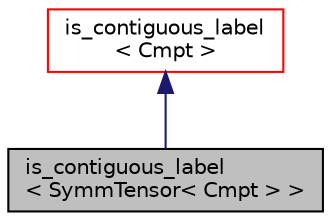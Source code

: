 digraph "is_contiguous_label&lt; SymmTensor&lt; Cmpt &gt; &gt;"
{
  bgcolor="transparent";
  edge [fontname="Helvetica",fontsize="10",labelfontname="Helvetica",labelfontsize="10"];
  node [fontname="Helvetica",fontsize="10",shape=record];
  Node1 [label="is_contiguous_label\l\< SymmTensor\< Cmpt \> \>",height=0.2,width=0.4,color="black", fillcolor="grey75", style="filled" fontcolor="black"];
  Node2 -> Node1 [dir="back",color="midnightblue",fontsize="10",style="solid",fontname="Helvetica"];
  Node2 [label="is_contiguous_label\l\< Cmpt \>",height=0.2,width=0.4,color="red",URL="$structFoam_1_1is__contiguous__label.html"];
}
